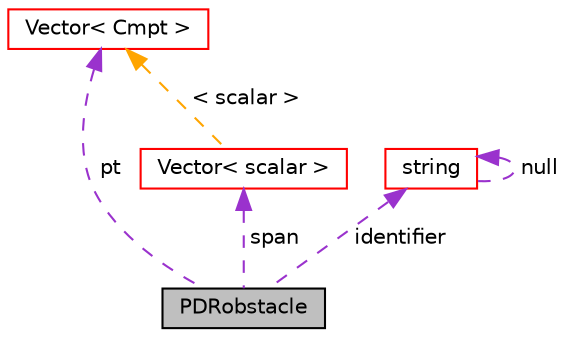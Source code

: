 digraph "PDRobstacle"
{
  bgcolor="transparent";
  edge [fontname="Helvetica",fontsize="10",labelfontname="Helvetica",labelfontsize="10"];
  node [fontname="Helvetica",fontsize="10",shape=record];
  Node1 [label="PDRobstacle",height=0.2,width=0.4,color="black", fillcolor="grey75", style="filled" fontcolor="black"];
  Node2 -> Node1 [dir="back",color="darkorchid3",fontsize="10",style="dashed",label=" pt" ,fontname="Helvetica"];
  Node2 [label="Vector\< Cmpt \>",height=0.2,width=0.4,color="red",URL="$classFoam_1_1Vector.html",tooltip="Templated 3D Vector derived from VectorSpace adding construction from 3 components, element access using x(), y() and z() member functions and the inner-product (dot-product) and cross product operators. "];
  Node3 -> Node1 [dir="back",color="darkorchid3",fontsize="10",style="dashed",label=" identifier" ,fontname="Helvetica"];
  Node3 [label="string",height=0.2,width=0.4,color="red",URL="$classFoam_1_1string.html",tooltip="A class for handling character strings derived from std::string. "];
  Node3 -> Node3 [dir="back",color="darkorchid3",fontsize="10",style="dashed",label=" null" ,fontname="Helvetica"];
  Node4 -> Node1 [dir="back",color="darkorchid3",fontsize="10",style="dashed",label=" span" ,fontname="Helvetica"];
  Node4 [label="Vector\< scalar \>",height=0.2,width=0.4,color="red",URL="$classFoam_1_1Vector.html"];
  Node2 -> Node4 [dir="back",color="orange",fontsize="10",style="dashed",label=" \< scalar \>" ,fontname="Helvetica"];
}
